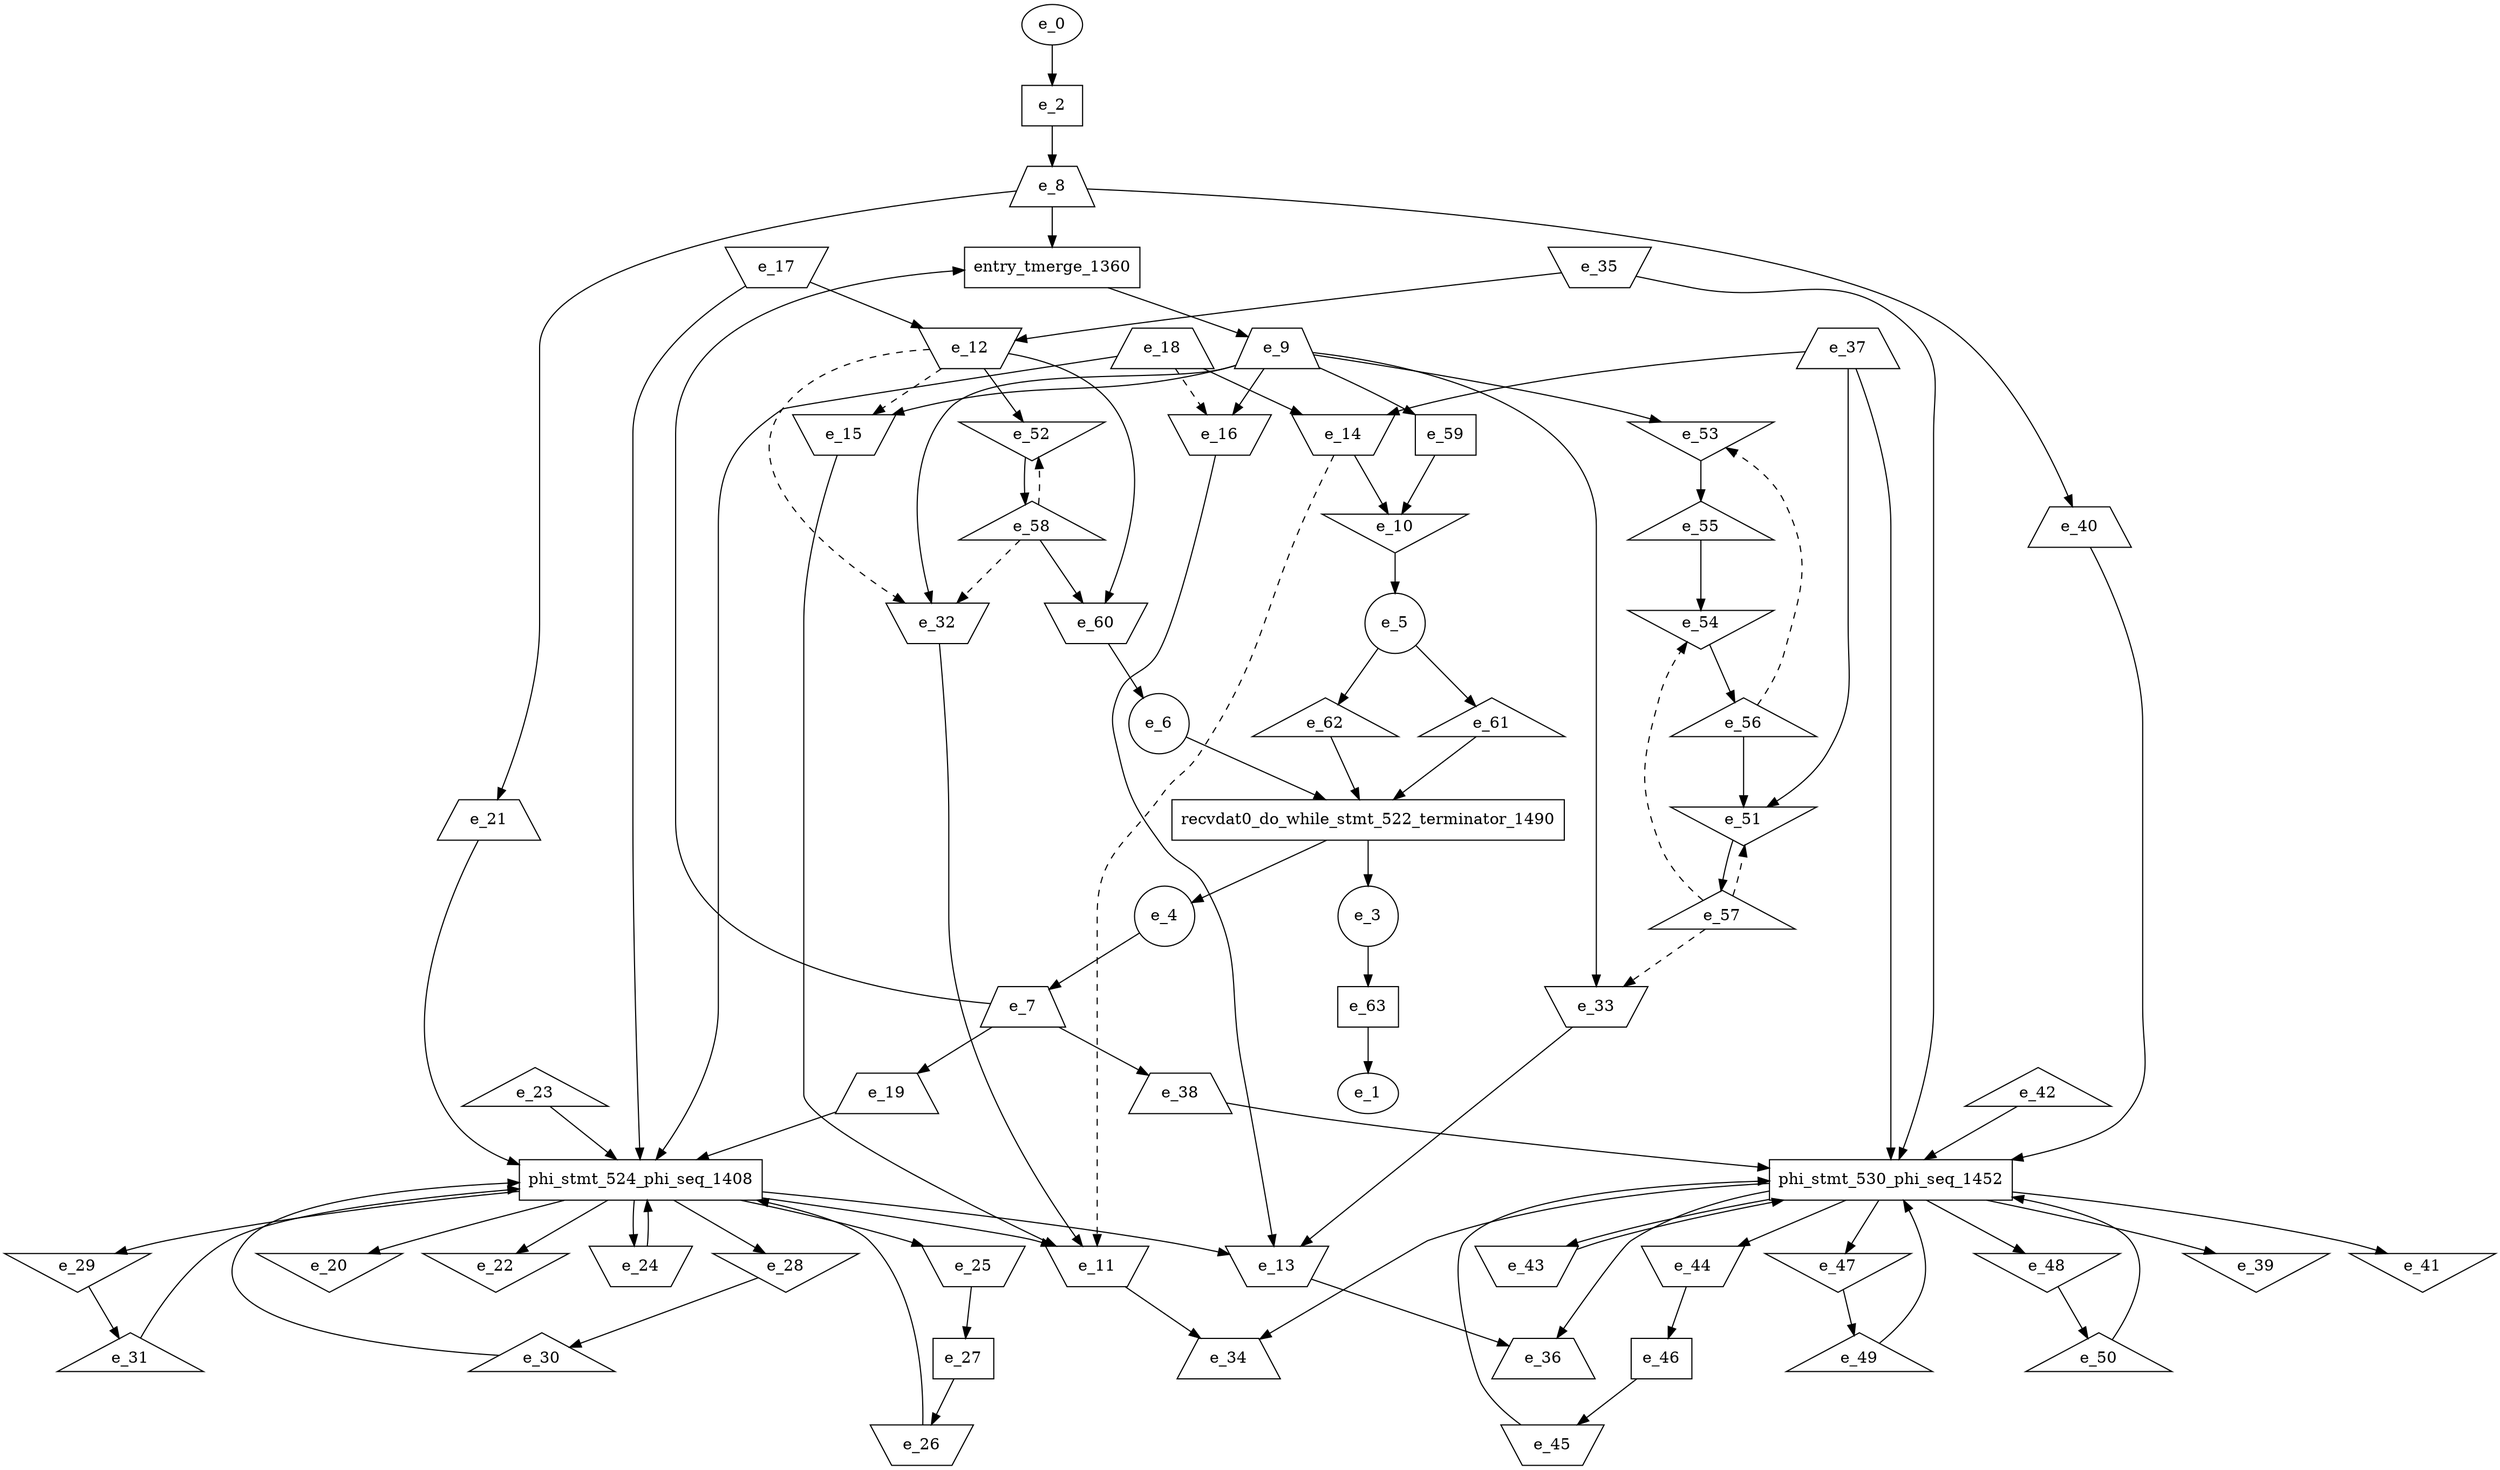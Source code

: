 digraph control_path {
  e_0: entry_node : n ;
  e_1: exit_node : s ;
  e_2 [shape = dot];
  e_3 [shape = circle];
  e_4 [shape = circle];
  e_5 [shape = circle];
  e_6 [shape = circle];
  e_7 [shape = trapezium];
  e_8 [shape = trapezium];
  e_9 [shape = trapezium];
  e_10 [shape = invtriangle];
  e_11 [shape = invtrapezium];
  e_12 [shape = invtrapezium];
  e_13 [shape = invtrapezium];
  e_14 [shape = invtrapezium];
  e_15 [shape = invtrapezium];
  e_16 [shape = invtrapezium];
  e_17 [shape = invtrapezium];
  e_18 [shape = trapezium];
  e_19 [shape = trapezium];
  e_20 [shape = invtriangle];
  e_21 [shape = trapezium];
  e_22 [shape = invtriangle];
  e_23 [shape = triangle];
  e_24 [shape = invtrapezium];
  e_25 [shape = invtrapezium];
  e_26 [shape = invtrapezium];
  e_27 [shape = dot];
  e_28 [shape = invtriangle];
  e_29 [shape = invtriangle];
  e_30 [shape = triangle];
  e_31 [shape = triangle];
  e_32 [shape = invtrapezium];
  e_33 [shape = invtrapezium];
  e_34 [shape = trapezium];
  e_35 [shape = invtrapezium];
  e_36 [shape = trapezium];
  e_37 [shape = trapezium];
  e_38 [shape = trapezium];
  e_39 [shape = invtriangle];
  e_40 [shape = trapezium];
  e_41 [shape = invtriangle];
  e_42 [shape = triangle];
  e_43 [shape = invtrapezium];
  e_44 [shape = invtrapezium];
  e_45 [shape = invtrapezium];
  e_46 [shape = dot];
  e_47 [shape = invtriangle];
  e_48 [shape = invtriangle];
  e_49 [shape = triangle];
  e_50 [shape = triangle];
  e_51 [shape = invtriangle];
  e_52 [shape = invtriangle];
  e_53 [shape = invtriangle];
  e_54 [shape = invtriangle];
  e_55 [shape = triangle];
  e_56 [shape = triangle];
  e_57 [shape = triangle];
  e_58 [shape = triangle];
  e_59 [shape = dot];
  e_60 [shape = invtrapezium];
  e_61 [shape = triangle];
  e_62 [shape = triangle];
  e_63 [shape = dot];
  e_63 -> e_1;
  e_0 -> e_2;
  e_10 -> e_5;
  e_60 -> e_6;
  e_4 -> e_7;
  e_2 -> e_8;
  e_59 -> e_10;
  e_14 -> e_10;
  e_15 -> e_11;
  e_32 -> e_11;
  e_14 -> e_11[style = dashed];
  e_17 -> e_12;
  e_35 -> e_12;
  e_16 -> e_13;
  e_33 -> e_13;
  e_18 -> e_14;
  e_37 -> e_14;
  e_9 -> e_15;
  e_12 -> e_15[style = dashed];
  e_9 -> e_16;
  e_18 -> e_16[style = dashed];
  e_7 -> e_19;
  e_8 -> e_21;
  e_27 -> e_26;
  e_25 -> e_27;
  e_28 -> e_30;
  e_29 -> e_31;
  e_9 -> e_32;
  e_58 -> e_32[style = dashed];
  e_12 -> e_32[style = dashed];
  e_9 -> e_33;
  e_57 -> e_33[style = dashed];
  e_11 -> e_34;
  e_13 -> e_36;
  e_7 -> e_38;
  e_8 -> e_40;
  e_46 -> e_45;
  e_44 -> e_46;
  e_47 -> e_49;
  e_48 -> e_50;
  e_56 -> e_51;
  e_37 -> e_51;
  e_57 -> e_51[style = dashed];
  e_12 -> e_52;
  e_58 -> e_52[style = dashed];
  e_9 -> e_53;
  e_56 -> e_53[style = dashed];
  e_55 -> e_54;
  e_57 -> e_54[style = dashed];
  e_53 -> e_55;
  e_54 -> e_56;
  e_51 -> e_57;
  e_52 -> e_58;
  e_9 -> e_59;
  e_58 -> e_60;
  e_12 -> e_60;
  e_5 -> e_61;
  e_5 -> e_62;
  e_3 -> e_63;
  recvdat0_do_while_stmt_522_terminator_1490 [shape=rectangle];
e_6 -> recvdat0_do_while_stmt_522_terminator_1490;
e_62 -> recvdat0_do_while_stmt_522_terminator_1490;
e_61 -> recvdat0_do_while_stmt_522_terminator_1490;
recvdat0_do_while_stmt_522_terminator_1490 -> e_4;
recvdat0_do_while_stmt_522_terminator_1490 -> e_3;
  phi_stmt_524_phi_seq_1408 [shape=rectangle];
e_21 -> phi_stmt_524_phi_seq_1408;
phi_stmt_524_phi_seq_1408 -> e_24;
phi_stmt_524_phi_seq_1408 -> e_25;
phi_stmt_524_phi_seq_1408 -> e_22;
e_24 -> phi_stmt_524_phi_seq_1408;
e_26 -> phi_stmt_524_phi_seq_1408;
e_19 -> phi_stmt_524_phi_seq_1408;
phi_stmt_524_phi_seq_1408 -> e_28;
phi_stmt_524_phi_seq_1408 -> e_29;
phi_stmt_524_phi_seq_1408 -> e_20;
e_30 -> phi_stmt_524_phi_seq_1408;
e_31 -> phi_stmt_524_phi_seq_1408;
e_17 -> phi_stmt_524_phi_seq_1408;
e_18 -> phi_stmt_524_phi_seq_1408;
phi_stmt_524_phi_seq_1408 -> e_11;
phi_stmt_524_phi_seq_1408 -> e_13;
e_23 -> phi_stmt_524_phi_seq_1408;
  phi_stmt_530_phi_seq_1452 [shape=rectangle];
e_40 -> phi_stmt_530_phi_seq_1452;
phi_stmt_530_phi_seq_1452 -> e_43;
phi_stmt_530_phi_seq_1452 -> e_44;
phi_stmt_530_phi_seq_1452 -> e_41;
e_43 -> phi_stmt_530_phi_seq_1452;
e_45 -> phi_stmt_530_phi_seq_1452;
e_38 -> phi_stmt_530_phi_seq_1452;
phi_stmt_530_phi_seq_1452 -> e_47;
phi_stmt_530_phi_seq_1452 -> e_48;
phi_stmt_530_phi_seq_1452 -> e_39;
e_49 -> phi_stmt_530_phi_seq_1452;
e_50 -> phi_stmt_530_phi_seq_1452;
e_35 -> phi_stmt_530_phi_seq_1452;
e_37 -> phi_stmt_530_phi_seq_1452;
phi_stmt_530_phi_seq_1452 -> e_34;
phi_stmt_530_phi_seq_1452 -> e_36;
e_42 -> phi_stmt_530_phi_seq_1452;
entry_tmerge_1360 [shape = rectangle]; 
e_7 -> entry_tmerge_1360;
e_8 -> entry_tmerge_1360;
entry_tmerge_1360 -> e_9;
}
